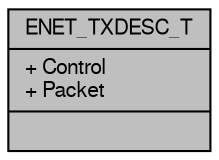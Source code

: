 digraph "ENET_TXDESC_T"
{
  edge [fontname="FreeSans",fontsize="10",labelfontname="FreeSans",labelfontsize="10"];
  node [fontname="FreeSans",fontsize="10",shape=record];
  Node1 [label="{ENET_TXDESC_T\n|+ Control\l+ Packet\l|}",height=0.2,width=0.4,color="black", fillcolor="grey75", style="filled", fontcolor="black"];
}
